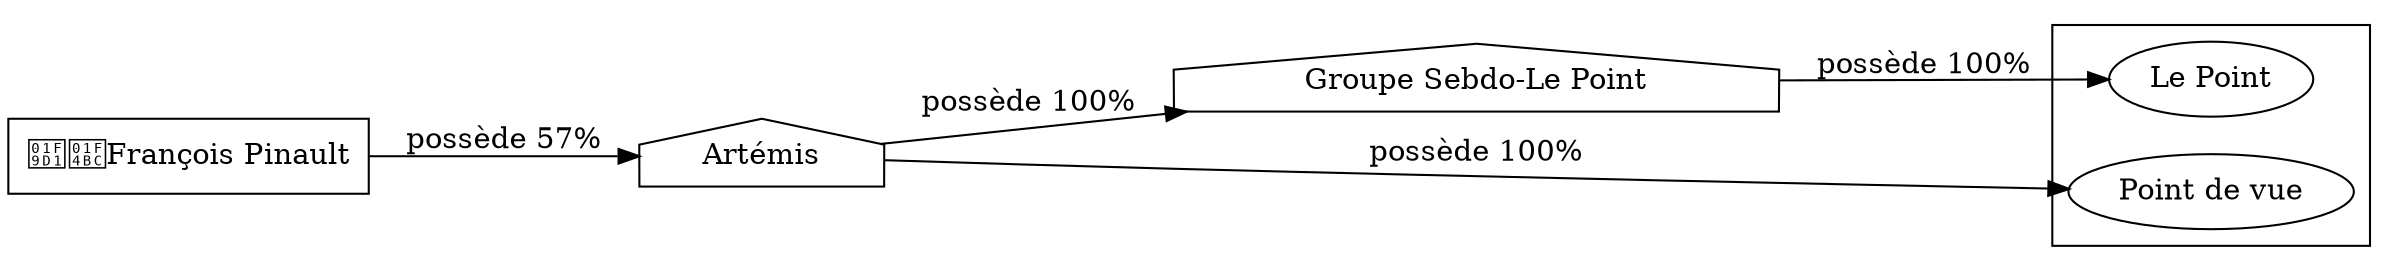 digraph {
  rankdir=LR;
  subgraph roots {
    
      "francois-pinault-95"[label="🧑‍💼François Pinault" shape=box]
    
  }

  
    "artemis-96"[label="Artémis" shape=house]
  
    "groupe-sebdo-le-point-97"[label="Groupe Sebdo-Le Point" shape=house]
  

  subgraph clusterLeaves {
    
      "le-point-100"[label="Le Point"]
    
      "point-de-vue-99"[label="Point de vue"]
    
  }

  
    "francois-pinault-95" -> "artemis-96" [
      label="possède 57%"
    ]
  
    "artemis-96" -> "groupe-sebdo-le-point-97" [
      label="possède 100%"
    ]
  
    "groupe-sebdo-le-point-97" -> "le-point-100" [
      label="possède 100%"
    ]
  
    "artemis-96" -> "point-de-vue-99" [
      label="possède 100%"
    ]
  
}
